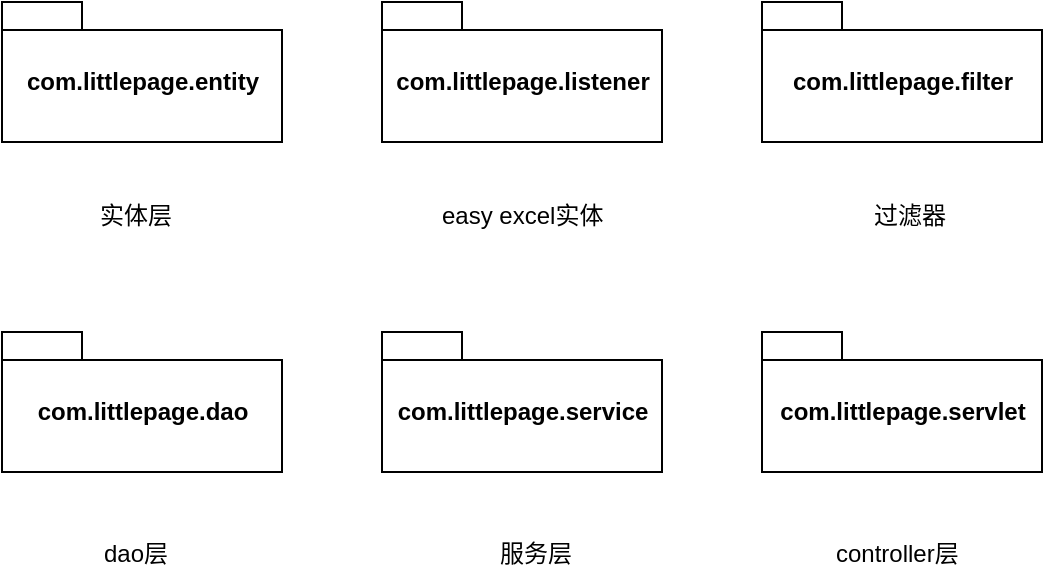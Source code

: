 <mxfile version="12.2.4" pages="1"><diagram id="ybHsVPt9t1GbpLEGqLbv" name="Page-1"><mxGraphModel dx="714" dy="530" grid="0" gridSize="10" guides="1" tooltips="1" connect="1" arrows="1" fold="1" page="1" pageScale="1" pageWidth="850" pageHeight="1100" math="0" shadow="0"><root><mxCell id="0"/><mxCell id="1" parent="0"/><mxCell id="2" value="com.littlepage.dao" style="shape=folder;fontStyle=1;spacingTop=10;tabWidth=40;tabHeight=14;tabPosition=left;html=1;" parent="1" vertex="1"><mxGeometry x="50" y="255" width="140" height="70" as="geometry"/></mxCell><mxCell id="3" value="com.littlepage.entity" style="shape=folder;fontStyle=1;spacingTop=10;tabWidth=40;tabHeight=14;tabPosition=left;html=1;" parent="1" vertex="1"><mxGeometry x="50" y="90" width="140" height="70" as="geometry"/></mxCell><mxCell id="4" value="com.littlepage.filter" style="shape=folder;fontStyle=1;spacingTop=10;tabWidth=40;tabHeight=14;tabPosition=left;html=1;" parent="1" vertex="1"><mxGeometry x="430" y="90" width="140" height="70" as="geometry"/></mxCell><mxCell id="5" value="com.littlepage.listener" style="shape=folder;fontStyle=1;spacingTop=10;tabWidth=40;tabHeight=14;tabPosition=left;html=1;" parent="1" vertex="1"><mxGeometry x="240" y="90" width="140" height="70" as="geometry"/></mxCell><mxCell id="8" value="com.littlepage.service" style="shape=folder;fontStyle=1;spacingTop=10;tabWidth=40;tabHeight=14;tabPosition=left;html=1;" parent="1" vertex="1"><mxGeometry x="240" y="255" width="140" height="70" as="geometry"/></mxCell><mxCell id="9" value="com.littlepage.servlet" style="shape=folder;fontStyle=1;spacingTop=10;tabWidth=40;tabHeight=14;tabPosition=left;html=1;" parent="1" vertex="1"><mxGeometry x="430" y="255" width="140" height="70" as="geometry"/></mxCell><mxCell id="10" value="实体层" style="text;html=1;resizable=0;points=[];autosize=1;align=left;verticalAlign=top;spacingTop=-4;" parent="1" vertex="1"><mxGeometry x="97" y="187" width="46" height="14" as="geometry"/></mxCell><mxCell id="11" value="easy excel实体" style="text;html=1;resizable=0;points=[];autosize=1;align=left;verticalAlign=top;spacingTop=-4;" parent="1" vertex="1"><mxGeometry x="268" y="187" width="91" height="14" as="geometry"/></mxCell><mxCell id="13" value="过滤器" style="text;html=1;resizable=0;points=[];autosize=1;align=left;verticalAlign=top;spacingTop=-4;" parent="1" vertex="1"><mxGeometry x="484" y="187" width="46" height="14" as="geometry"/></mxCell><mxCell id="14" value="dao层" style="text;html=1;resizable=0;points=[];autosize=1;align=left;verticalAlign=top;spacingTop=-4;" parent="1" vertex="1"><mxGeometry x="99" y="356" width="42" height="14" as="geometry"/></mxCell><mxCell id="15" value="服务层" style="text;html=1;resizable=0;points=[];autosize=1;align=left;verticalAlign=top;spacingTop=-4;" parent="1" vertex="1"><mxGeometry x="297" y="356" width="46" height="14" as="geometry"/></mxCell><mxCell id="16" value="controller层" style="text;html=1;resizable=0;points=[];autosize=1;align=left;verticalAlign=top;spacingTop=-4;" parent="1" vertex="1"><mxGeometry x="464.5" y="356" width="71" height="14" as="geometry"/></mxCell></root></mxGraphModel></diagram></mxfile>